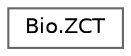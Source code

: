 digraph "Graphical Class Hierarchy"
{
 // LATEX_PDF_SIZE
  bgcolor="transparent";
  edge [fontname=Helvetica,fontsize=10,labelfontname=Helvetica,labelfontsize=10];
  node [fontname=Helvetica,fontsize=10,shape=box,height=0.2,width=0.4];
  rankdir="LR";
  Node0 [label="Bio.ZCT",height=0.2,width=0.4,color="grey40", fillcolor="white", style="filled",URL="$struct_bio_1_1_z_c_t.html",tooltip=" "];
}

